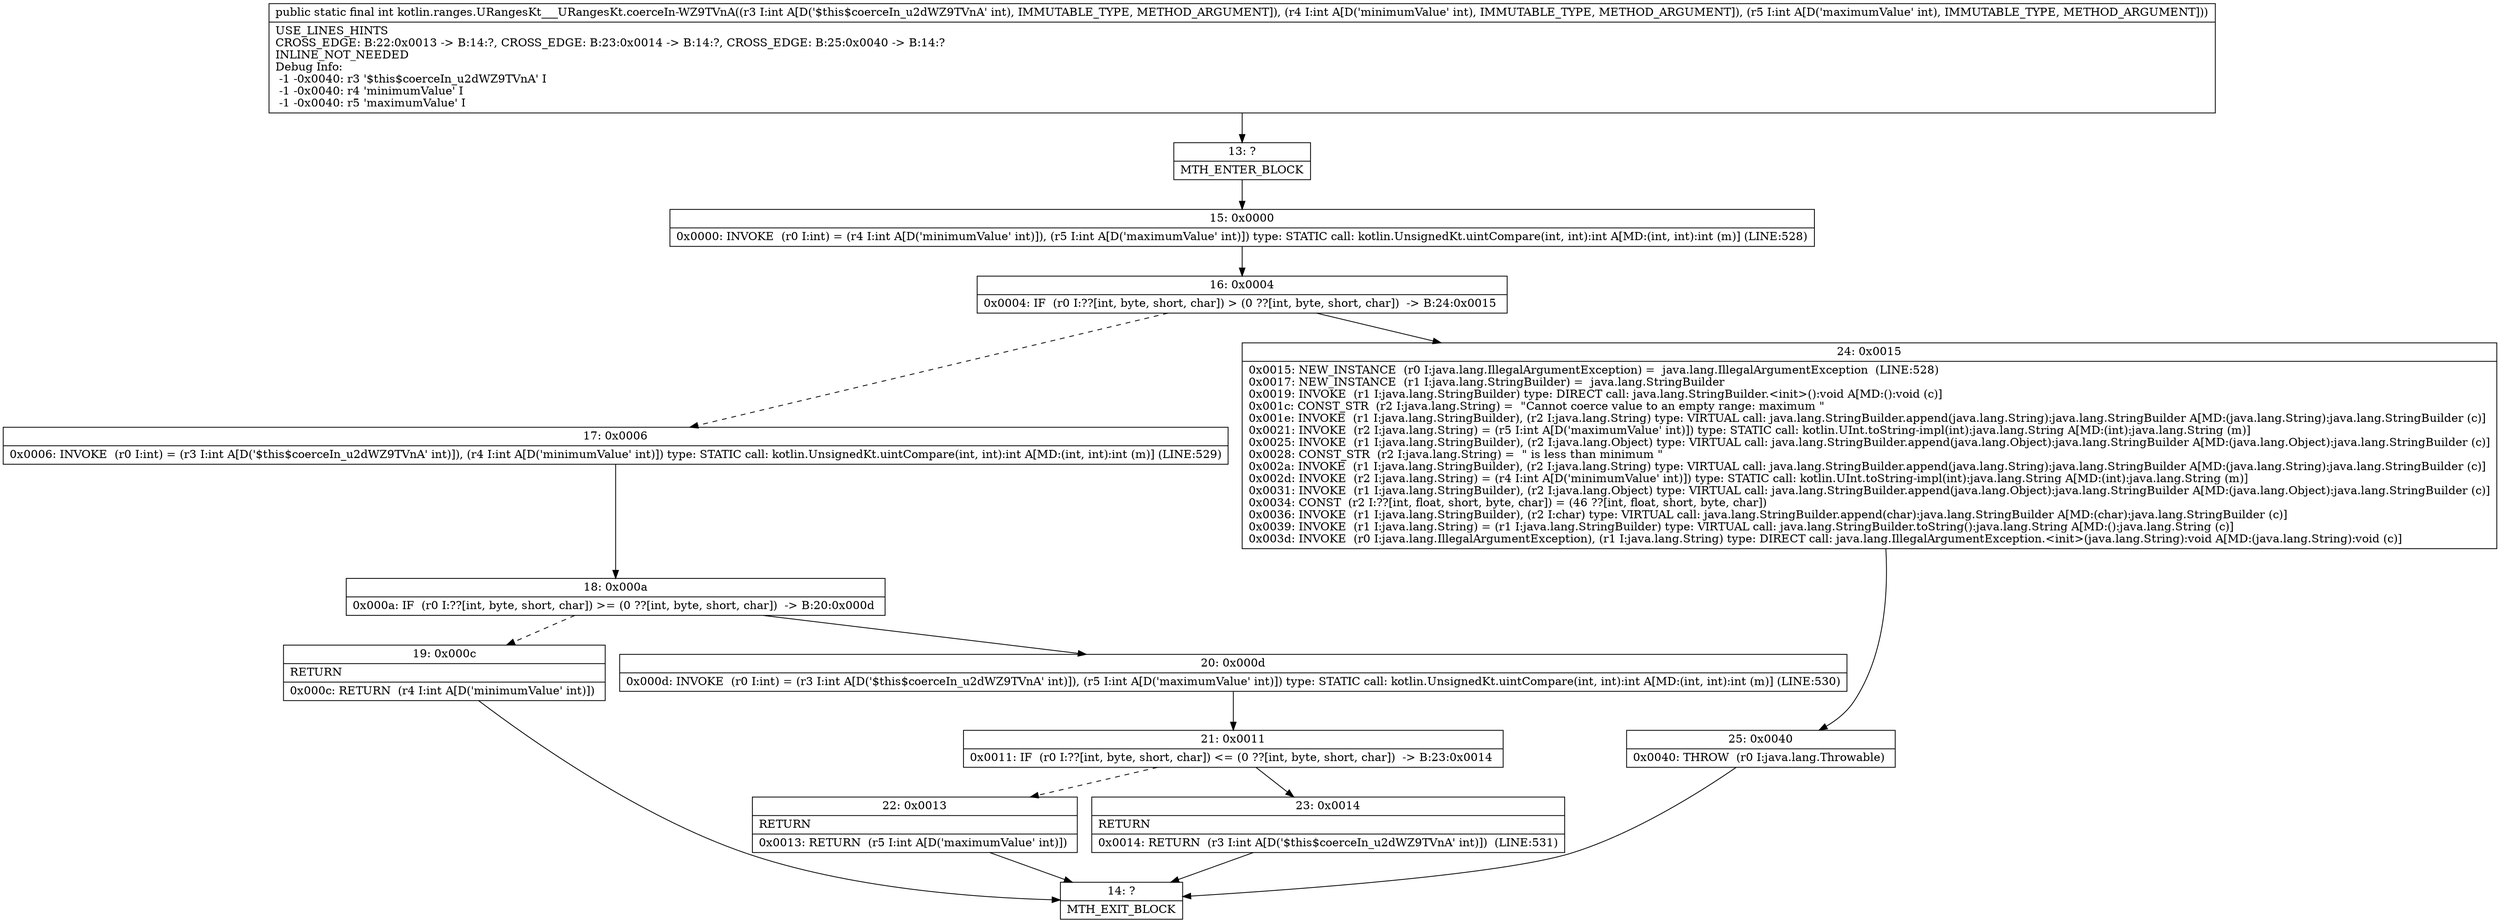 digraph "CFG forkotlin.ranges.URangesKt___URangesKt.coerceIn\-WZ9TVnA(III)I" {
Node_13 [shape=record,label="{13\:\ ?|MTH_ENTER_BLOCK\l}"];
Node_15 [shape=record,label="{15\:\ 0x0000|0x0000: INVOKE  (r0 I:int) = (r4 I:int A[D('minimumValue' int)]), (r5 I:int A[D('maximumValue' int)]) type: STATIC call: kotlin.UnsignedKt.uintCompare(int, int):int A[MD:(int, int):int (m)] (LINE:528)\l}"];
Node_16 [shape=record,label="{16\:\ 0x0004|0x0004: IF  (r0 I:??[int, byte, short, char]) \> (0 ??[int, byte, short, char])  \-\> B:24:0x0015 \l}"];
Node_17 [shape=record,label="{17\:\ 0x0006|0x0006: INVOKE  (r0 I:int) = (r3 I:int A[D('$this$coerceIn_u2dWZ9TVnA' int)]), (r4 I:int A[D('minimumValue' int)]) type: STATIC call: kotlin.UnsignedKt.uintCompare(int, int):int A[MD:(int, int):int (m)] (LINE:529)\l}"];
Node_18 [shape=record,label="{18\:\ 0x000a|0x000a: IF  (r0 I:??[int, byte, short, char]) \>= (0 ??[int, byte, short, char])  \-\> B:20:0x000d \l}"];
Node_19 [shape=record,label="{19\:\ 0x000c|RETURN\l|0x000c: RETURN  (r4 I:int A[D('minimumValue' int)]) \l}"];
Node_14 [shape=record,label="{14\:\ ?|MTH_EXIT_BLOCK\l}"];
Node_20 [shape=record,label="{20\:\ 0x000d|0x000d: INVOKE  (r0 I:int) = (r3 I:int A[D('$this$coerceIn_u2dWZ9TVnA' int)]), (r5 I:int A[D('maximumValue' int)]) type: STATIC call: kotlin.UnsignedKt.uintCompare(int, int):int A[MD:(int, int):int (m)] (LINE:530)\l}"];
Node_21 [shape=record,label="{21\:\ 0x0011|0x0011: IF  (r0 I:??[int, byte, short, char]) \<= (0 ??[int, byte, short, char])  \-\> B:23:0x0014 \l}"];
Node_22 [shape=record,label="{22\:\ 0x0013|RETURN\l|0x0013: RETURN  (r5 I:int A[D('maximumValue' int)]) \l}"];
Node_23 [shape=record,label="{23\:\ 0x0014|RETURN\l|0x0014: RETURN  (r3 I:int A[D('$this$coerceIn_u2dWZ9TVnA' int)])  (LINE:531)\l}"];
Node_24 [shape=record,label="{24\:\ 0x0015|0x0015: NEW_INSTANCE  (r0 I:java.lang.IllegalArgumentException) =  java.lang.IllegalArgumentException  (LINE:528)\l0x0017: NEW_INSTANCE  (r1 I:java.lang.StringBuilder) =  java.lang.StringBuilder \l0x0019: INVOKE  (r1 I:java.lang.StringBuilder) type: DIRECT call: java.lang.StringBuilder.\<init\>():void A[MD:():void (c)]\l0x001c: CONST_STR  (r2 I:java.lang.String) =  \"Cannot coerce value to an empty range: maximum \" \l0x001e: INVOKE  (r1 I:java.lang.StringBuilder), (r2 I:java.lang.String) type: VIRTUAL call: java.lang.StringBuilder.append(java.lang.String):java.lang.StringBuilder A[MD:(java.lang.String):java.lang.StringBuilder (c)]\l0x0021: INVOKE  (r2 I:java.lang.String) = (r5 I:int A[D('maximumValue' int)]) type: STATIC call: kotlin.UInt.toString\-impl(int):java.lang.String A[MD:(int):java.lang.String (m)]\l0x0025: INVOKE  (r1 I:java.lang.StringBuilder), (r2 I:java.lang.Object) type: VIRTUAL call: java.lang.StringBuilder.append(java.lang.Object):java.lang.StringBuilder A[MD:(java.lang.Object):java.lang.StringBuilder (c)]\l0x0028: CONST_STR  (r2 I:java.lang.String) =  \" is less than minimum \" \l0x002a: INVOKE  (r1 I:java.lang.StringBuilder), (r2 I:java.lang.String) type: VIRTUAL call: java.lang.StringBuilder.append(java.lang.String):java.lang.StringBuilder A[MD:(java.lang.String):java.lang.StringBuilder (c)]\l0x002d: INVOKE  (r2 I:java.lang.String) = (r4 I:int A[D('minimumValue' int)]) type: STATIC call: kotlin.UInt.toString\-impl(int):java.lang.String A[MD:(int):java.lang.String (m)]\l0x0031: INVOKE  (r1 I:java.lang.StringBuilder), (r2 I:java.lang.Object) type: VIRTUAL call: java.lang.StringBuilder.append(java.lang.Object):java.lang.StringBuilder A[MD:(java.lang.Object):java.lang.StringBuilder (c)]\l0x0034: CONST  (r2 I:??[int, float, short, byte, char]) = (46 ??[int, float, short, byte, char]) \l0x0036: INVOKE  (r1 I:java.lang.StringBuilder), (r2 I:char) type: VIRTUAL call: java.lang.StringBuilder.append(char):java.lang.StringBuilder A[MD:(char):java.lang.StringBuilder (c)]\l0x0039: INVOKE  (r1 I:java.lang.String) = (r1 I:java.lang.StringBuilder) type: VIRTUAL call: java.lang.StringBuilder.toString():java.lang.String A[MD:():java.lang.String (c)]\l0x003d: INVOKE  (r0 I:java.lang.IllegalArgumentException), (r1 I:java.lang.String) type: DIRECT call: java.lang.IllegalArgumentException.\<init\>(java.lang.String):void A[MD:(java.lang.String):void (c)]\l}"];
Node_25 [shape=record,label="{25\:\ 0x0040|0x0040: THROW  (r0 I:java.lang.Throwable) \l}"];
MethodNode[shape=record,label="{public static final int kotlin.ranges.URangesKt___URangesKt.coerceIn\-WZ9TVnA((r3 I:int A[D('$this$coerceIn_u2dWZ9TVnA' int), IMMUTABLE_TYPE, METHOD_ARGUMENT]), (r4 I:int A[D('minimumValue' int), IMMUTABLE_TYPE, METHOD_ARGUMENT]), (r5 I:int A[D('maximumValue' int), IMMUTABLE_TYPE, METHOD_ARGUMENT]))  | USE_LINES_HINTS\lCROSS_EDGE: B:22:0x0013 \-\> B:14:?, CROSS_EDGE: B:23:0x0014 \-\> B:14:?, CROSS_EDGE: B:25:0x0040 \-\> B:14:?\lINLINE_NOT_NEEDED\lDebug Info:\l  \-1 \-0x0040: r3 '$this$coerceIn_u2dWZ9TVnA' I\l  \-1 \-0x0040: r4 'minimumValue' I\l  \-1 \-0x0040: r5 'maximumValue' I\l}"];
MethodNode -> Node_13;Node_13 -> Node_15;
Node_15 -> Node_16;
Node_16 -> Node_17[style=dashed];
Node_16 -> Node_24;
Node_17 -> Node_18;
Node_18 -> Node_19[style=dashed];
Node_18 -> Node_20;
Node_19 -> Node_14;
Node_20 -> Node_21;
Node_21 -> Node_22[style=dashed];
Node_21 -> Node_23;
Node_22 -> Node_14;
Node_23 -> Node_14;
Node_24 -> Node_25;
Node_25 -> Node_14;
}

